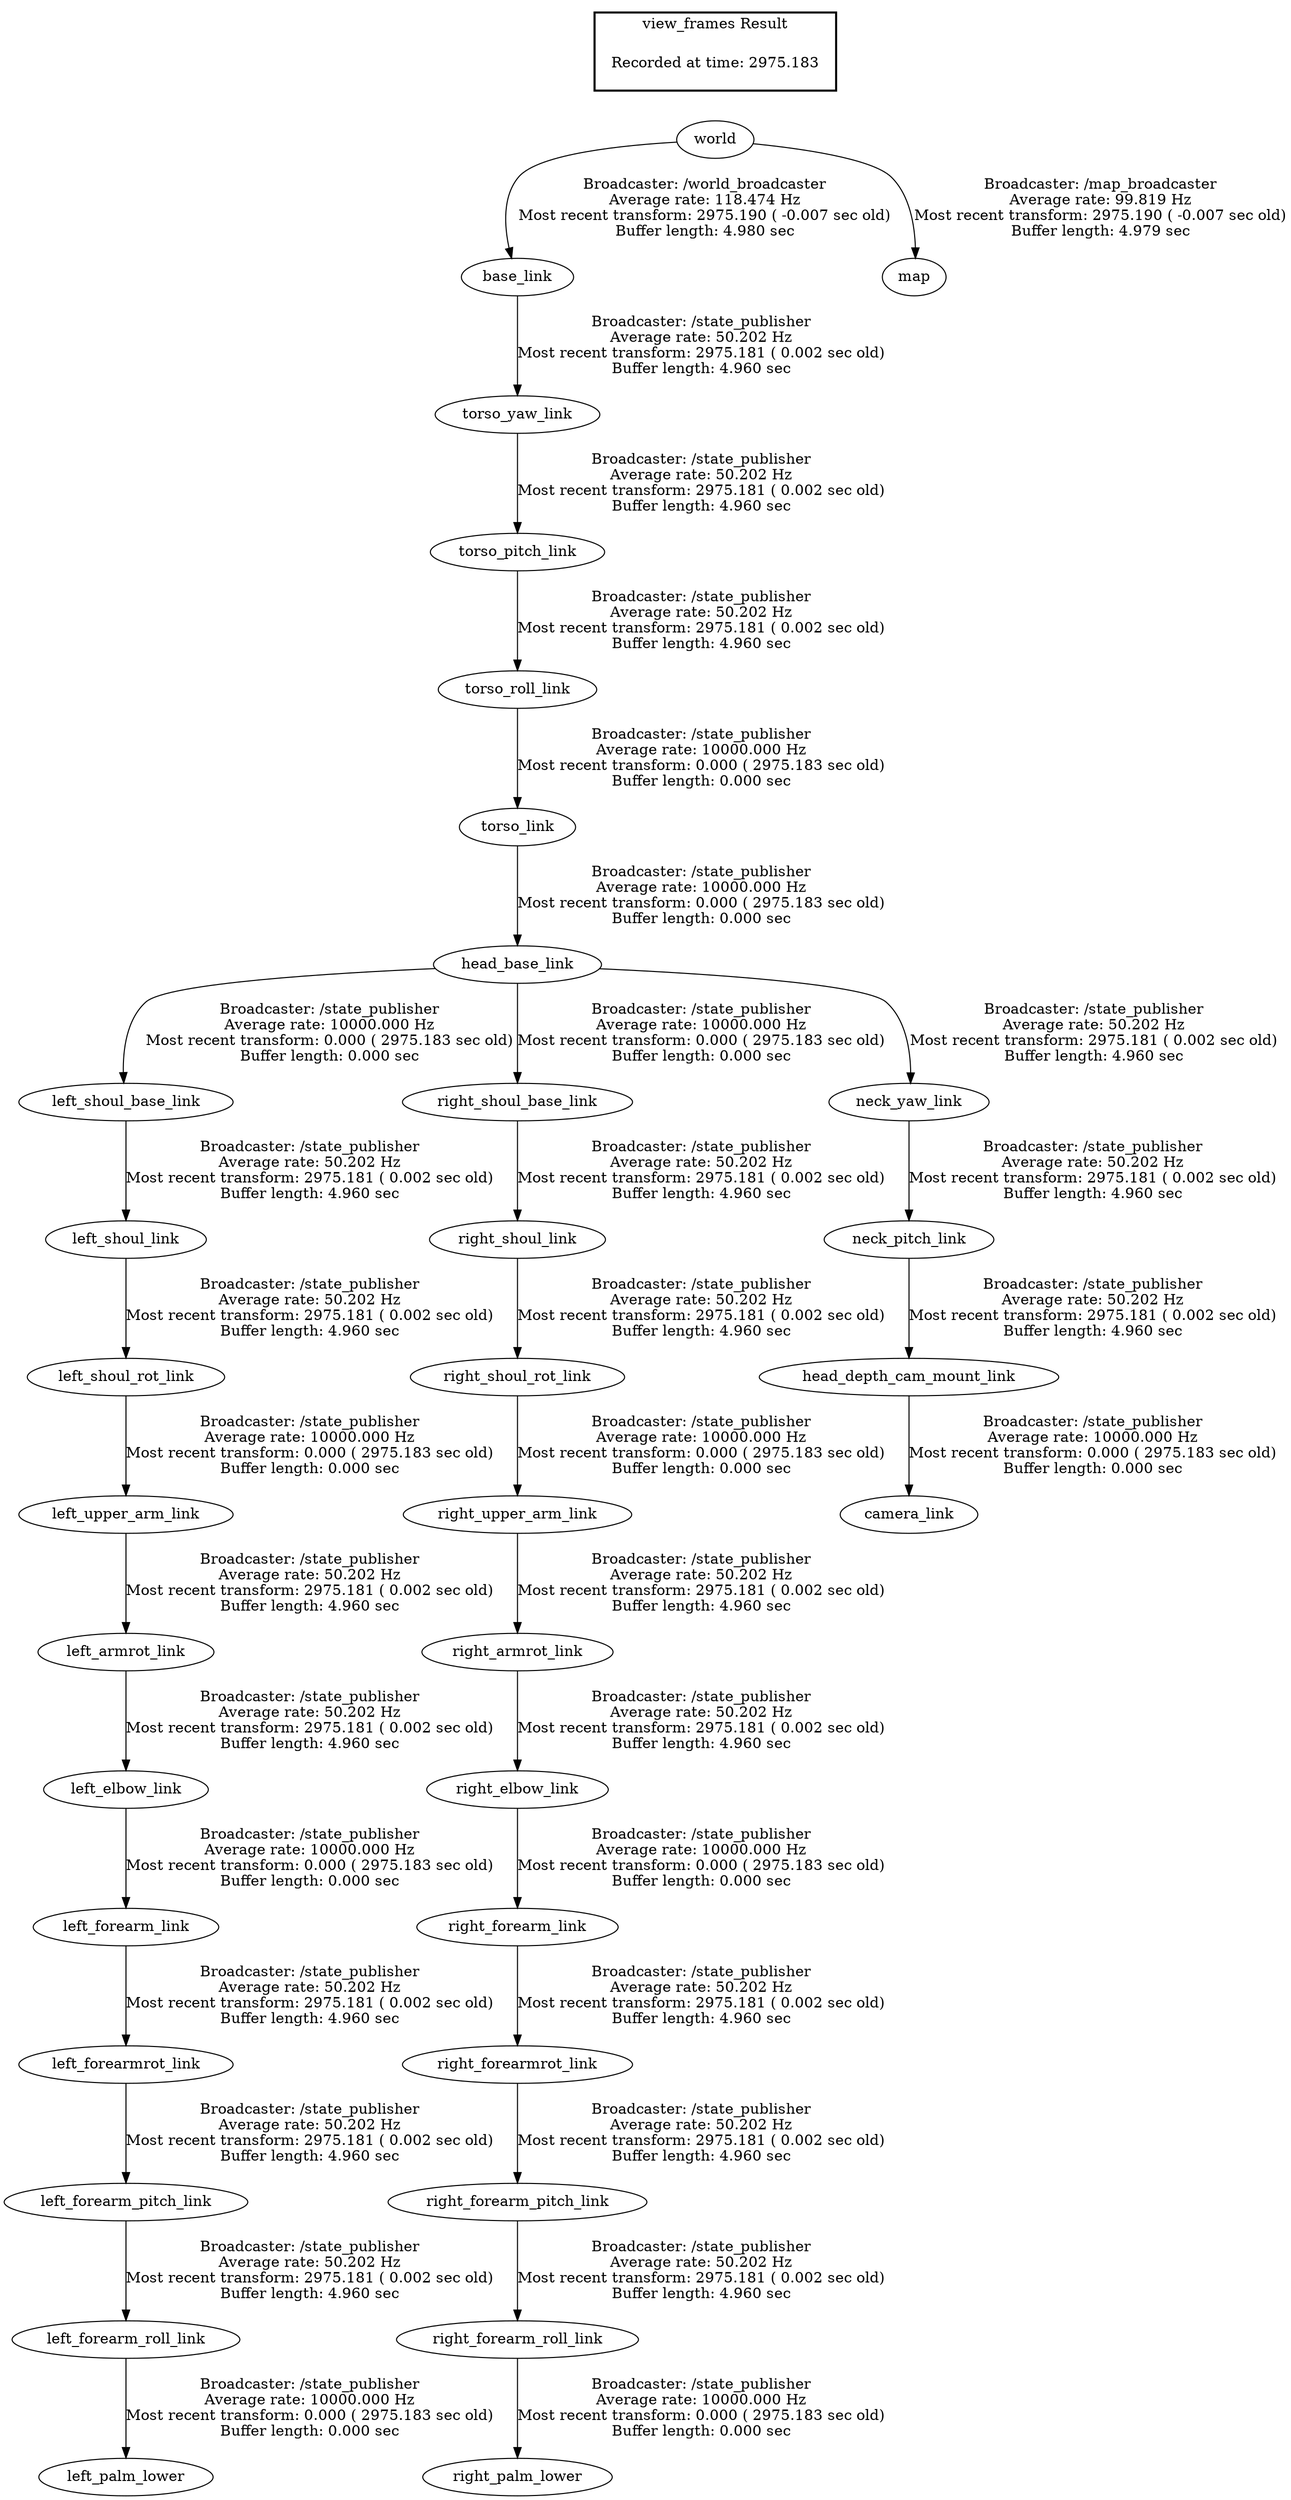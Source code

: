 digraph G {
"world" -> "base_link"[label="Broadcaster: /world_broadcaster\nAverage rate: 118.474 Hz\nMost recent transform: 2975.190 ( -0.007 sec old)\nBuffer length: 4.980 sec\n"];
"world" -> "map"[label="Broadcaster: /map_broadcaster\nAverage rate: 99.819 Hz\nMost recent transform: 2975.190 ( -0.007 sec old)\nBuffer length: 4.979 sec\n"];
"head_base_link" -> "left_shoul_base_link"[label="Broadcaster: /state_publisher\nAverage rate: 10000.000 Hz\nMost recent transform: 0.000 ( 2975.183 sec old)\nBuffer length: 0.000 sec\n"];
"torso_link" -> "head_base_link"[label="Broadcaster: /state_publisher\nAverage rate: 10000.000 Hz\nMost recent transform: 0.000 ( 2975.183 sec old)\nBuffer length: 0.000 sec\n"];
"head_base_link" -> "right_shoul_base_link"[label="Broadcaster: /state_publisher\nAverage rate: 10000.000 Hz\nMost recent transform: 0.000 ( 2975.183 sec old)\nBuffer length: 0.000 sec\n"];
"head_depth_cam_mount_link" -> "camera_link"[label="Broadcaster: /state_publisher\nAverage rate: 10000.000 Hz\nMost recent transform: 0.000 ( 2975.183 sec old)\nBuffer length: 0.000 sec\n"];
"neck_pitch_link" -> "head_depth_cam_mount_link"[label="Broadcaster: /state_publisher\nAverage rate: 50.202 Hz\nMost recent transform: 2975.181 ( 0.002 sec old)\nBuffer length: 4.960 sec\n"];
"left_elbow_link" -> "left_forearm_link"[label="Broadcaster: /state_publisher\nAverage rate: 10000.000 Hz\nMost recent transform: 0.000 ( 2975.183 sec old)\nBuffer length: 0.000 sec\n"];
"left_armrot_link" -> "left_elbow_link"[label="Broadcaster: /state_publisher\nAverage rate: 50.202 Hz\nMost recent transform: 2975.181 ( 0.002 sec old)\nBuffer length: 4.960 sec\n"];
"left_forearm_roll_link" -> "left_palm_lower"[label="Broadcaster: /state_publisher\nAverage rate: 10000.000 Hz\nMost recent transform: 0.000 ( 2975.183 sec old)\nBuffer length: 0.000 sec\n"];
"left_forearm_pitch_link" -> "left_forearm_roll_link"[label="Broadcaster: /state_publisher\nAverage rate: 50.202 Hz\nMost recent transform: 2975.181 ( 0.002 sec old)\nBuffer length: 4.960 sec\n"];
"left_shoul_rot_link" -> "left_upper_arm_link"[label="Broadcaster: /state_publisher\nAverage rate: 10000.000 Hz\nMost recent transform: 0.000 ( 2975.183 sec old)\nBuffer length: 0.000 sec\n"];
"left_shoul_link" -> "left_shoul_rot_link"[label="Broadcaster: /state_publisher\nAverage rate: 50.202 Hz\nMost recent transform: 2975.181 ( 0.002 sec old)\nBuffer length: 4.960 sec\n"];
"right_elbow_link" -> "right_forearm_link"[label="Broadcaster: /state_publisher\nAverage rate: 10000.000 Hz\nMost recent transform: 0.000 ( 2975.183 sec old)\nBuffer length: 0.000 sec\n"];
"right_armrot_link" -> "right_elbow_link"[label="Broadcaster: /state_publisher\nAverage rate: 50.202 Hz\nMost recent transform: 2975.181 ( 0.002 sec old)\nBuffer length: 4.960 sec\n"];
"right_forearm_roll_link" -> "right_palm_lower"[label="Broadcaster: /state_publisher\nAverage rate: 10000.000 Hz\nMost recent transform: 0.000 ( 2975.183 sec old)\nBuffer length: 0.000 sec\n"];
"right_forearm_pitch_link" -> "right_forearm_roll_link"[label="Broadcaster: /state_publisher\nAverage rate: 50.202 Hz\nMost recent transform: 2975.181 ( 0.002 sec old)\nBuffer length: 4.960 sec\n"];
"right_shoul_rot_link" -> "right_upper_arm_link"[label="Broadcaster: /state_publisher\nAverage rate: 10000.000 Hz\nMost recent transform: 0.000 ( 2975.183 sec old)\nBuffer length: 0.000 sec\n"];
"right_shoul_link" -> "right_shoul_rot_link"[label="Broadcaster: /state_publisher\nAverage rate: 50.202 Hz\nMost recent transform: 2975.181 ( 0.002 sec old)\nBuffer length: 4.960 sec\n"];
"torso_roll_link" -> "torso_link"[label="Broadcaster: /state_publisher\nAverage rate: 10000.000 Hz\nMost recent transform: 0.000 ( 2975.183 sec old)\nBuffer length: 0.000 sec\n"];
"torso_pitch_link" -> "torso_roll_link"[label="Broadcaster: /state_publisher\nAverage rate: 50.202 Hz\nMost recent transform: 2975.181 ( 0.002 sec old)\nBuffer length: 4.960 sec\n"];
"base_link" -> "torso_yaw_link"[label="Broadcaster: /state_publisher\nAverage rate: 50.202 Hz\nMost recent transform: 2975.181 ( 0.002 sec old)\nBuffer length: 4.960 sec\n"];
"head_base_link" -> "neck_yaw_link"[label="Broadcaster: /state_publisher\nAverage rate: 50.202 Hz\nMost recent transform: 2975.181 ( 0.002 sec old)\nBuffer length: 4.960 sec\n"];
"left_upper_arm_link" -> "left_armrot_link"[label="Broadcaster: /state_publisher\nAverage rate: 50.202 Hz\nMost recent transform: 2975.181 ( 0.002 sec old)\nBuffer length: 4.960 sec\n"];
"left_forearm_link" -> "left_forearmrot_link"[label="Broadcaster: /state_publisher\nAverage rate: 50.202 Hz\nMost recent transform: 2975.181 ( 0.002 sec old)\nBuffer length: 4.960 sec\n"];
"left_forearmrot_link" -> "left_forearm_pitch_link"[label="Broadcaster: /state_publisher\nAverage rate: 50.202 Hz\nMost recent transform: 2975.181 ( 0.002 sec old)\nBuffer length: 4.960 sec\n"];
"left_shoul_base_link" -> "left_shoul_link"[label="Broadcaster: /state_publisher\nAverage rate: 50.202 Hz\nMost recent transform: 2975.181 ( 0.002 sec old)\nBuffer length: 4.960 sec\n"];
"neck_yaw_link" -> "neck_pitch_link"[label="Broadcaster: /state_publisher\nAverage rate: 50.202 Hz\nMost recent transform: 2975.181 ( 0.002 sec old)\nBuffer length: 4.960 sec\n"];
"right_upper_arm_link" -> "right_armrot_link"[label="Broadcaster: /state_publisher\nAverage rate: 50.202 Hz\nMost recent transform: 2975.181 ( 0.002 sec old)\nBuffer length: 4.960 sec\n"];
"right_forearm_link" -> "right_forearmrot_link"[label="Broadcaster: /state_publisher\nAverage rate: 50.202 Hz\nMost recent transform: 2975.181 ( 0.002 sec old)\nBuffer length: 4.960 sec\n"];
"right_forearmrot_link" -> "right_forearm_pitch_link"[label="Broadcaster: /state_publisher\nAverage rate: 50.202 Hz\nMost recent transform: 2975.181 ( 0.002 sec old)\nBuffer length: 4.960 sec\n"];
"right_shoul_base_link" -> "right_shoul_link"[label="Broadcaster: /state_publisher\nAverage rate: 50.202 Hz\nMost recent transform: 2975.181 ( 0.002 sec old)\nBuffer length: 4.960 sec\n"];
"torso_yaw_link" -> "torso_pitch_link"[label="Broadcaster: /state_publisher\nAverage rate: 50.202 Hz\nMost recent transform: 2975.181 ( 0.002 sec old)\nBuffer length: 4.960 sec\n"];
edge [style=invis];
 subgraph cluster_legend { style=bold; color=black; label ="view_frames Result";
"Recorded at time: 2975.183"[ shape=plaintext ] ;
 }->"world";
}